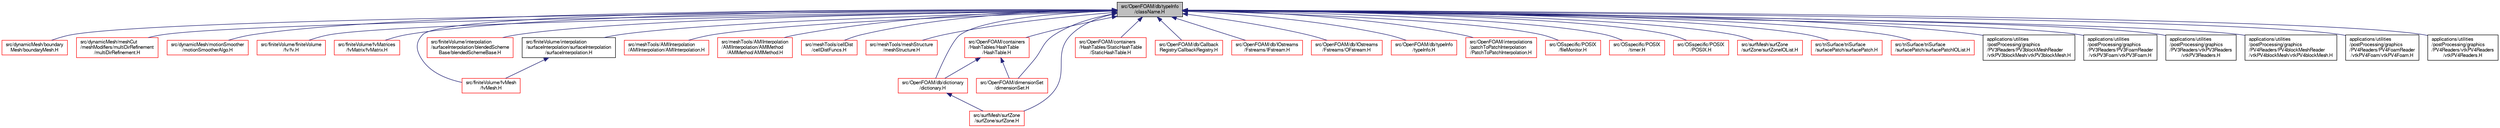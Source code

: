 digraph "src/OpenFOAM/db/typeInfo/className.H"
{
  bgcolor="transparent";
  edge [fontname="FreeSans",fontsize="10",labelfontname="FreeSans",labelfontsize="10"];
  node [fontname="FreeSans",fontsize="10",shape=record];
  Node20 [label="src/OpenFOAM/db/typeInfo\l/className.H",height=0.2,width=0.4,color="black", fillcolor="grey75", style="filled", fontcolor="black"];
  Node20 -> Node21 [dir="back",color="midnightblue",fontsize="10",style="solid",fontname="FreeSans"];
  Node21 [label="src/dynamicMesh/boundary\lMesh/boundaryMesh.H",height=0.2,width=0.4,color="red",URL="$a00386.html"];
  Node20 -> Node23 [dir="back",color="midnightblue",fontsize="10",style="solid",fontname="FreeSans"];
  Node23 [label="src/dynamicMesh/meshCut\l/meshModifiers/multiDirRefinement\l/multiDirRefinement.H",height=0.2,width=0.4,color="red",URL="$a00521.html"];
  Node20 -> Node25 [dir="back",color="midnightblue",fontsize="10",style="solid",fontname="FreeSans"];
  Node25 [label="src/dynamicMesh/motionSmoother\l/motionSmootherAlgo.H",height=0.2,width=0.4,color="red",URL="$a00584.html"];
  Node20 -> Node43 [dir="back",color="midnightblue",fontsize="10",style="solid",fontname="FreeSans"];
  Node43 [label="src/finiteVolume/finiteVolume\l/fv/fv.H",height=0.2,width=0.4,color="red",URL="$a02921.html"];
  Node20 -> Node107 [dir="back",color="midnightblue",fontsize="10",style="solid",fontname="FreeSans"];
  Node107 [label="src/finiteVolume/fvMatrices\l/fvMatrix/fvMatrix.H",height=0.2,width=0.4,color="red",URL="$a03281.html"];
  Node20 -> Node251 [dir="back",color="midnightblue",fontsize="10",style="solid",fontname="FreeSans"];
  Node251 [label="src/finiteVolume/fvMesh\l/fvMesh.H",height=0.2,width=0.4,color="red",URL="$a03533.html"];
  Node20 -> Node1874 [dir="back",color="midnightblue",fontsize="10",style="solid",fontname="FreeSans"];
  Node1874 [label="src/finiteVolume/interpolation\l/surfaceInterpolation/blendedScheme\lBase/blendedSchemeBase.H",height=0.2,width=0.4,color="red",URL="$a03872.html"];
  Node20 -> Node1880 [dir="back",color="midnightblue",fontsize="10",style="solid",fontname="FreeSans"];
  Node1880 [label="src/finiteVolume/interpolation\l/surfaceInterpolation/surfaceInterpolation\l/surfaceInterpolation.H",height=0.2,width=0.4,color="black",URL="$a04313.html"];
  Node1880 -> Node251 [dir="back",color="midnightblue",fontsize="10",style="solid",fontname="FreeSans"];
  Node20 -> Node1881 [dir="back",color="midnightblue",fontsize="10",style="solid",fontname="FreeSans"];
  Node1881 [label="src/meshTools/AMIInterpolation\l/AMIInterpolation/AMIInterpolation.H",height=0.2,width=0.4,color="red",URL="$a07241.html"];
  Node20 -> Node2001 [dir="back",color="midnightblue",fontsize="10",style="solid",fontname="FreeSans"];
  Node2001 [label="src/meshTools/AMIInterpolation\l/AMIInterpolation/AMIMethod\l/AMIMethod/AMIMethod.H",height=0.2,width=0.4,color="red",URL="$a07256.html"];
  Node20 -> Node2011 [dir="back",color="midnightblue",fontsize="10",style="solid",fontname="FreeSans"];
  Node2011 [label="src/meshTools/cellDist\l/cellDistFuncs.H",height=0.2,width=0.4,color="red",URL="$a07430.html"];
  Node20 -> Node2018 [dir="back",color="midnightblue",fontsize="10",style="solid",fontname="FreeSans"];
  Node2018 [label="src/meshTools/meshStructure\l/meshStructure.H",height=0.2,width=0.4,color="red",URL="$a07643.html"];
  Node20 -> Node2021 [dir="back",color="midnightblue",fontsize="10",style="solid",fontname="FreeSans"];
  Node2021 [label="src/OpenFOAM/containers\l/HashTables/HashTable\l/HashTable.H",height=0.2,width=0.4,color="red",URL="$a08477.html"];
  Node2021 -> Node5010 [dir="back",color="midnightblue",fontsize="10",style="solid",fontname="FreeSans"];
  Node5010 [label="src/OpenFOAM/db/dictionary\l/dictionary.H",height=0.2,width=0.4,color="red",URL="$a08804.html"];
  Node5010 -> Node5140 [dir="back",color="midnightblue",fontsize="10",style="solid",fontname="FreeSans"];
  Node5140 [label="src/surfMesh/surfZone\l/surfZone/surfZone.H",height=0.2,width=0.4,color="red",URL="$a15323.html"];
  Node2021 -> Node4446 [dir="back",color="midnightblue",fontsize="10",style="solid",fontname="FreeSans"];
  Node4446 [label="src/OpenFOAM/dimensionSet\l/dimensionSet.H",height=0.2,width=0.4,color="red",URL="$a09386.html"];
  Node20 -> Node5356 [dir="back",color="midnightblue",fontsize="10",style="solid",fontname="FreeSans"];
  Node5356 [label="src/OpenFOAM/containers\l/HashTables/StaticHashTable\l/StaticHashTable.H",height=0.2,width=0.4,color="red",URL="$a08498.html"];
  Node20 -> Node5498 [dir="back",color="midnightblue",fontsize="10",style="solid",fontname="FreeSans"];
  Node5498 [label="src/OpenFOAM/db/Callback\lRegistry/CallbackRegistry.H",height=0.2,width=0.4,color="red",URL="$a08795.html"];
  Node20 -> Node5010 [dir="back",color="midnightblue",fontsize="10",style="solid",fontname="FreeSans"];
  Node20 -> Node5342 [dir="back",color="midnightblue",fontsize="10",style="solid",fontname="FreeSans"];
  Node5342 [label="src/OpenFOAM/db/IOstreams\l/Fstreams/IFstream.H",height=0.2,width=0.4,color="red",URL="$a09059.html"];
  Node20 -> Node5503 [dir="back",color="midnightblue",fontsize="10",style="solid",fontname="FreeSans"];
  Node5503 [label="src/OpenFOAM/db/IOstreams\l/Fstreams/OFstream.H",height=0.2,width=0.4,color="red",URL="$a09065.html"];
  Node20 -> Node5518 [dir="back",color="midnightblue",fontsize="10",style="solid",fontname="FreeSans"];
  Node5518 [label="src/OpenFOAM/db/typeInfo\l/typeInfo.H",height=0.2,width=0.4,color="red",URL="$a09341.html"];
  Node20 -> Node4446 [dir="back",color="midnightblue",fontsize="10",style="solid",fontname="FreeSans"];
  Node20 -> Node4257 [dir="back",color="midnightblue",fontsize="10",style="solid",fontname="FreeSans"];
  Node4257 [label="src/OpenFOAM/interpolations\l/patchToPatchInterpolation\l/PatchToPatchInterpolation.H",height=0.2,width=0.4,color="red",URL="$a10487.html"];
  Node20 -> Node5003 [dir="back",color="midnightblue",fontsize="10",style="solid",fontname="FreeSans"];
  Node5003 [label="src/OSspecific/POSIX\l/fileMonitor.H",height=0.2,width=0.4,color="red",URL="$a12896.html"];
  Node20 -> Node5549 [dir="back",color="midnightblue",fontsize="10",style="solid",fontname="FreeSans"];
  Node5549 [label="src/OSspecific/POSIX\l/timer.H",height=0.2,width=0.4,color="red",URL="$a12968.html"];
  Node20 -> Node5551 [dir="back",color="midnightblue",fontsize="10",style="solid",fontname="FreeSans"];
  Node5551 [label="src/OSspecific/POSIX\l/POSIX.H",height=0.2,width=0.4,color="red",URL="$a12917.html"];
  Node20 -> Node5140 [dir="back",color="midnightblue",fontsize="10",style="solid",fontname="FreeSans"];
  Node20 -> Node4344 [dir="back",color="midnightblue",fontsize="10",style="solid",fontname="FreeSans"];
  Node4344 [label="src/surfMesh/surfZone\l/surfZone/surfZoneIOList.H",height=0.2,width=0.4,color="red",URL="$a15329.html"];
  Node20 -> Node5546 [dir="back",color="midnightblue",fontsize="10",style="solid",fontname="FreeSans"];
  Node5546 [label="src/triSurface/triSurface\l/surfacePatch/surfacePatch.H",height=0.2,width=0.4,color="red",URL="$a17009.html"];
  Node20 -> Node4346 [dir="back",color="midnightblue",fontsize="10",style="solid",fontname="FreeSans"];
  Node4346 [label="src/triSurface/triSurface\l/surfacePatch/surfacePatchIOList.H",height=0.2,width=0.4,color="red",URL="$a17015.html"];
  Node20 -> Node3606 [dir="back",color="midnightblue",fontsize="10",style="solid",fontname="FreeSans"];
  Node3606 [label="applications/utilities\l/postProcessing/graphics\l/PV3Readers/PV3blockMeshReader\l/vtkPV3blockMesh/vtkPV3blockMesh.H",height=0.2,width=0.4,color="black",URL="$a19178.html"];
  Node20 -> Node1073 [dir="back",color="midnightblue",fontsize="10",style="solid",fontname="FreeSans"];
  Node1073 [label="applications/utilities\l/postProcessing/graphics\l/PV3Readers/PV3FoamReader\l/vtkPV3Foam/vtkPV3Foam.H",height=0.2,width=0.4,color="black",URL="$a19193.html"];
  Node20 -> Node3677 [dir="back",color="midnightblue",fontsize="10",style="solid",fontname="FreeSans"];
  Node3677 [label="applications/utilities\l/postProcessing/graphics\l/PV3Readers/vtkPV3Readers\l/vtkPV3Readers.H",height=0.2,width=0.4,color="black",URL="$a19247.html"];
  Node20 -> Node3607 [dir="back",color="midnightblue",fontsize="10",style="solid",fontname="FreeSans"];
  Node3607 [label="applications/utilities\l/postProcessing/graphics\l/PV4Readers/PV4blockMeshReader\l/vtkPV4blockMesh/vtkPV4blockMesh.H",height=0.2,width=0.4,color="black",URL="$a19253.html"];
  Node20 -> Node1075 [dir="back",color="midnightblue",fontsize="10",style="solid",fontname="FreeSans"];
  Node1075 [label="applications/utilities\l/postProcessing/graphics\l/PV4Readers/PV4FoamReader\l/vtkPV4Foam/vtkPV4Foam.H",height=0.2,width=0.4,color="black",URL="$a19265.html"];
  Node20 -> Node3678 [dir="back",color="midnightblue",fontsize="10",style="solid",fontname="FreeSans"];
  Node3678 [label="applications/utilities\l/postProcessing/graphics\l/PV4Readers/vtkPV4Readers\l/vtkPV4Readers.H",height=0.2,width=0.4,color="black",URL="$a19319.html"];
}
